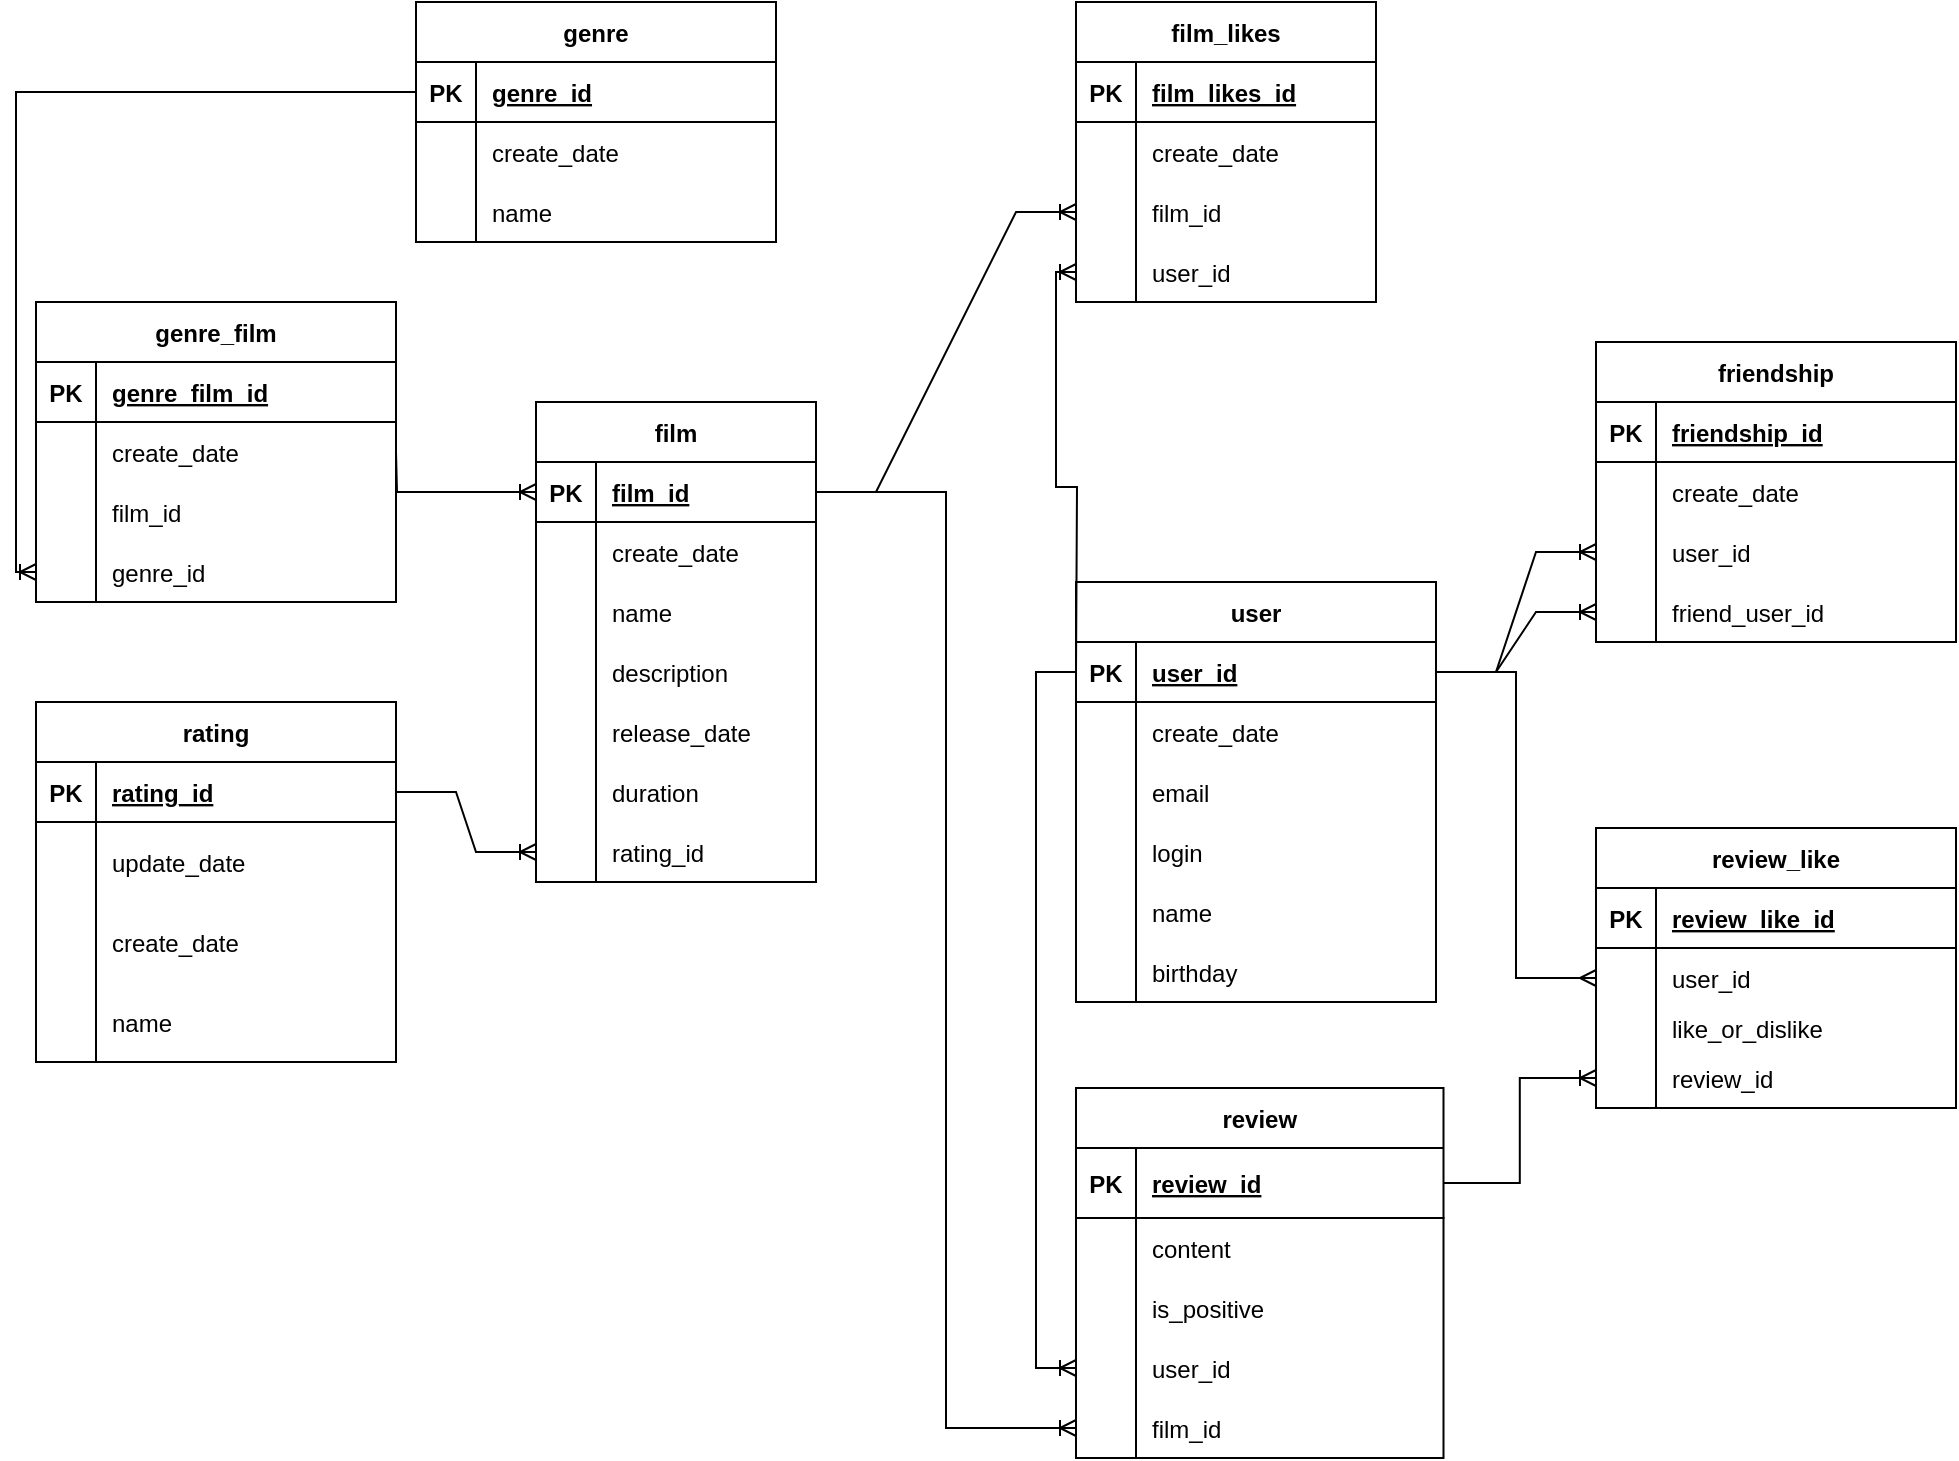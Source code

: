 <mxfile version="21.0.2" type="device"><diagram name="Страница 1" id="SDTMOyz-lMcYtV_1H6kI"><mxGraphModel dx="1834" dy="764" grid="0" gridSize="10" guides="1" tooltips="1" connect="1" arrows="1" fold="1" page="0" pageScale="1" pageWidth="827" pageHeight="1169" background="none" math="0" shadow="0"><root><mxCell id="0"/><mxCell id="1" parent="0"/><mxCell id="cij5BwAbZixrPhzVtpql-1" value="film" style="shape=table;startSize=30;container=1;collapsible=1;childLayout=tableLayout;fixedRows=1;rowLines=0;fontStyle=1;align=center;resizeLast=1;" parent="1" vertex="1"><mxGeometry x="90" y="250" width="140" height="240" as="geometry"/></mxCell><mxCell id="cij5BwAbZixrPhzVtpql-2" value="" style="shape=tableRow;horizontal=0;startSize=0;swimlaneHead=0;swimlaneBody=0;fillColor=none;collapsible=0;dropTarget=0;points=[[0,0.5],[1,0.5]];portConstraint=eastwest;top=0;left=0;right=0;bottom=1;" parent="cij5BwAbZixrPhzVtpql-1" vertex="1"><mxGeometry y="30" width="140" height="30" as="geometry"/></mxCell><mxCell id="cij5BwAbZixrPhzVtpql-3" value="PK" style="shape=partialRectangle;connectable=0;fillColor=none;top=0;left=0;bottom=0;right=0;fontStyle=1;overflow=hidden;" parent="cij5BwAbZixrPhzVtpql-2" vertex="1"><mxGeometry width="30" height="30" as="geometry"><mxRectangle width="30" height="30" as="alternateBounds"/></mxGeometry></mxCell><mxCell id="cij5BwAbZixrPhzVtpql-4" value="film_id" style="shape=partialRectangle;connectable=0;fillColor=none;top=0;left=0;bottom=0;right=0;align=left;spacingLeft=6;fontStyle=5;overflow=hidden;" parent="cij5BwAbZixrPhzVtpql-2" vertex="1"><mxGeometry x="30" width="110" height="30" as="geometry"><mxRectangle width="110" height="30" as="alternateBounds"/></mxGeometry></mxCell><mxCell id="XAwSYkGDeE-sJqcHQniG-34" value="" style="shape=tableRow;horizontal=0;startSize=0;swimlaneHead=0;swimlaneBody=0;fillColor=none;collapsible=0;dropTarget=0;points=[[0,0.5],[1,0.5]];portConstraint=eastwest;top=0;left=0;right=0;bottom=0;" parent="cij5BwAbZixrPhzVtpql-1" vertex="1"><mxGeometry y="60" width="140" height="30" as="geometry"/></mxCell><mxCell id="XAwSYkGDeE-sJqcHQniG-35" value="" style="shape=partialRectangle;connectable=0;fillColor=none;top=0;left=0;bottom=0;right=0;editable=1;overflow=hidden;" parent="XAwSYkGDeE-sJqcHQniG-34" vertex="1"><mxGeometry width="30" height="30" as="geometry"><mxRectangle width="30" height="30" as="alternateBounds"/></mxGeometry></mxCell><mxCell id="XAwSYkGDeE-sJqcHQniG-36" value="create_date" style="shape=partialRectangle;connectable=0;fillColor=none;top=0;left=0;bottom=0;right=0;align=left;spacingLeft=6;overflow=hidden;" parent="XAwSYkGDeE-sJqcHQniG-34" vertex="1"><mxGeometry x="30" width="110" height="30" as="geometry"><mxRectangle width="110" height="30" as="alternateBounds"/></mxGeometry></mxCell><mxCell id="XAwSYkGDeE-sJqcHQniG-7" value="" style="shape=tableRow;horizontal=0;startSize=0;swimlaneHead=0;swimlaneBody=0;fillColor=none;collapsible=0;dropTarget=0;points=[[0,0.5],[1,0.5]];portConstraint=eastwest;top=0;left=0;right=0;bottom=0;" parent="cij5BwAbZixrPhzVtpql-1" vertex="1"><mxGeometry y="90" width="140" height="30" as="geometry"/></mxCell><mxCell id="XAwSYkGDeE-sJqcHQniG-8" value="" style="shape=partialRectangle;connectable=0;fillColor=none;top=0;left=0;bottom=0;right=0;editable=1;overflow=hidden;" parent="XAwSYkGDeE-sJqcHQniG-7" vertex="1"><mxGeometry width="30" height="30" as="geometry"><mxRectangle width="30" height="30" as="alternateBounds"/></mxGeometry></mxCell><mxCell id="XAwSYkGDeE-sJqcHQniG-9" value="name" style="shape=partialRectangle;connectable=0;fillColor=none;top=0;left=0;bottom=0;right=0;align=left;spacingLeft=6;overflow=hidden;" parent="XAwSYkGDeE-sJqcHQniG-7" vertex="1"><mxGeometry x="30" width="110" height="30" as="geometry"><mxRectangle width="110" height="30" as="alternateBounds"/></mxGeometry></mxCell><mxCell id="cij5BwAbZixrPhzVtpql-8" value="" style="shape=tableRow;horizontal=0;startSize=0;swimlaneHead=0;swimlaneBody=0;fillColor=none;collapsible=0;dropTarget=0;points=[[0,0.5],[1,0.5]];portConstraint=eastwest;top=0;left=0;right=0;bottom=0;" parent="cij5BwAbZixrPhzVtpql-1" vertex="1"><mxGeometry y="120" width="140" height="30" as="geometry"/></mxCell><mxCell id="cij5BwAbZixrPhzVtpql-9" value="" style="shape=partialRectangle;connectable=0;fillColor=none;top=0;left=0;bottom=0;right=0;editable=1;overflow=hidden;" parent="cij5BwAbZixrPhzVtpql-8" vertex="1"><mxGeometry width="30" height="30" as="geometry"><mxRectangle width="30" height="30" as="alternateBounds"/></mxGeometry></mxCell><mxCell id="cij5BwAbZixrPhzVtpql-10" value="description" style="shape=partialRectangle;connectable=0;fillColor=none;top=0;left=0;bottom=0;right=0;align=left;spacingLeft=6;overflow=hidden;" parent="cij5BwAbZixrPhzVtpql-8" vertex="1"><mxGeometry x="30" width="110" height="30" as="geometry"><mxRectangle width="110" height="30" as="alternateBounds"/></mxGeometry></mxCell><mxCell id="cij5BwAbZixrPhzVtpql-11" value="" style="shape=tableRow;horizontal=0;startSize=0;swimlaneHead=0;swimlaneBody=0;fillColor=none;collapsible=0;dropTarget=0;points=[[0,0.5],[1,0.5]];portConstraint=eastwest;top=0;left=0;right=0;bottom=0;" parent="cij5BwAbZixrPhzVtpql-1" vertex="1"><mxGeometry y="150" width="140" height="30" as="geometry"/></mxCell><mxCell id="cij5BwAbZixrPhzVtpql-12" value="" style="shape=partialRectangle;connectable=0;fillColor=none;top=0;left=0;bottom=0;right=0;editable=1;overflow=hidden;" parent="cij5BwAbZixrPhzVtpql-11" vertex="1"><mxGeometry width="30" height="30" as="geometry"><mxRectangle width="30" height="30" as="alternateBounds"/></mxGeometry></mxCell><mxCell id="cij5BwAbZixrPhzVtpql-13" value="release_date" style="shape=partialRectangle;connectable=0;fillColor=none;top=0;left=0;bottom=0;right=0;align=left;spacingLeft=6;overflow=hidden;" parent="cij5BwAbZixrPhzVtpql-11" vertex="1"><mxGeometry x="30" width="110" height="30" as="geometry"><mxRectangle width="110" height="30" as="alternateBounds"/></mxGeometry></mxCell><mxCell id="cij5BwAbZixrPhzVtpql-106" value="" style="shape=tableRow;horizontal=0;startSize=0;swimlaneHead=0;swimlaneBody=0;fillColor=none;collapsible=0;dropTarget=0;points=[[0,0.5],[1,0.5]];portConstraint=eastwest;top=0;left=0;right=0;bottom=0;" parent="cij5BwAbZixrPhzVtpql-1" vertex="1"><mxGeometry y="180" width="140" height="30" as="geometry"/></mxCell><mxCell id="cij5BwAbZixrPhzVtpql-107" value="" style="shape=partialRectangle;connectable=0;fillColor=none;top=0;left=0;bottom=0;right=0;editable=1;overflow=hidden;" parent="cij5BwAbZixrPhzVtpql-106" vertex="1"><mxGeometry width="30" height="30" as="geometry"><mxRectangle width="30" height="30" as="alternateBounds"/></mxGeometry></mxCell><mxCell id="cij5BwAbZixrPhzVtpql-108" value="duration" style="shape=partialRectangle;connectable=0;fillColor=none;top=0;left=0;bottom=0;right=0;align=left;spacingLeft=6;overflow=hidden;" parent="cij5BwAbZixrPhzVtpql-106" vertex="1"><mxGeometry x="30" width="110" height="30" as="geometry"><mxRectangle width="110" height="30" as="alternateBounds"/></mxGeometry></mxCell><mxCell id="cij5BwAbZixrPhzVtpql-112" value="" style="shape=tableRow;horizontal=0;startSize=0;swimlaneHead=0;swimlaneBody=0;fillColor=none;collapsible=0;dropTarget=0;points=[[0,0.5],[1,0.5]];portConstraint=eastwest;top=0;left=0;right=0;bottom=0;" parent="cij5BwAbZixrPhzVtpql-1" vertex="1"><mxGeometry y="210" width="140" height="30" as="geometry"/></mxCell><mxCell id="cij5BwAbZixrPhzVtpql-113" value="" style="shape=partialRectangle;connectable=0;fillColor=none;top=0;left=0;bottom=0;right=0;editable=1;overflow=hidden;" parent="cij5BwAbZixrPhzVtpql-112" vertex="1"><mxGeometry width="30" height="30" as="geometry"><mxRectangle width="30" height="30" as="alternateBounds"/></mxGeometry></mxCell><mxCell id="cij5BwAbZixrPhzVtpql-114" value="rating_id" style="shape=partialRectangle;connectable=0;fillColor=none;top=0;left=0;bottom=0;right=0;align=left;spacingLeft=6;overflow=hidden;" parent="cij5BwAbZixrPhzVtpql-112" vertex="1"><mxGeometry x="30" width="110" height="30" as="geometry"><mxRectangle width="110" height="30" as="alternateBounds"/></mxGeometry></mxCell><mxCell id="cij5BwAbZixrPhzVtpql-14" value="film_likes" style="shape=table;startSize=30;container=1;collapsible=1;childLayout=tableLayout;fixedRows=1;rowLines=0;fontStyle=1;align=center;resizeLast=1;" parent="1" vertex="1"><mxGeometry x="360" y="50" width="150" height="150" as="geometry"/></mxCell><mxCell id="cij5BwAbZixrPhzVtpql-15" value="" style="shape=tableRow;horizontal=0;startSize=0;swimlaneHead=0;swimlaneBody=0;fillColor=none;collapsible=0;dropTarget=0;points=[[0,0.5],[1,0.5]];portConstraint=eastwest;top=0;left=0;right=0;bottom=1;" parent="cij5BwAbZixrPhzVtpql-14" vertex="1"><mxGeometry y="30" width="150" height="30" as="geometry"/></mxCell><mxCell id="cij5BwAbZixrPhzVtpql-16" value="PK" style="shape=partialRectangle;connectable=0;fillColor=none;top=0;left=0;bottom=0;right=0;fontStyle=1;overflow=hidden;" parent="cij5BwAbZixrPhzVtpql-15" vertex="1"><mxGeometry width="30" height="30" as="geometry"><mxRectangle width="30" height="30" as="alternateBounds"/></mxGeometry></mxCell><mxCell id="cij5BwAbZixrPhzVtpql-17" value="film_likes_id" style="shape=partialRectangle;connectable=0;fillColor=none;top=0;left=0;bottom=0;right=0;align=left;spacingLeft=6;fontStyle=5;overflow=hidden;" parent="cij5BwAbZixrPhzVtpql-15" vertex="1"><mxGeometry x="30" width="120" height="30" as="geometry"><mxRectangle width="120" height="30" as="alternateBounds"/></mxGeometry></mxCell><mxCell id="XAwSYkGDeE-sJqcHQniG-10" value="" style="shape=tableRow;horizontal=0;startSize=0;swimlaneHead=0;swimlaneBody=0;fillColor=none;collapsible=0;dropTarget=0;points=[[0,0.5],[1,0.5]];portConstraint=eastwest;top=0;left=0;right=0;bottom=0;" parent="cij5BwAbZixrPhzVtpql-14" vertex="1"><mxGeometry y="60" width="150" height="30" as="geometry"/></mxCell><mxCell id="XAwSYkGDeE-sJqcHQniG-11" value="" style="shape=partialRectangle;connectable=0;fillColor=none;top=0;left=0;bottom=0;right=0;editable=1;overflow=hidden;" parent="XAwSYkGDeE-sJqcHQniG-10" vertex="1"><mxGeometry width="30" height="30" as="geometry"><mxRectangle width="30" height="30" as="alternateBounds"/></mxGeometry></mxCell><mxCell id="XAwSYkGDeE-sJqcHQniG-12" value="create_date" style="shape=partialRectangle;connectable=0;fillColor=none;top=0;left=0;bottom=0;right=0;align=left;spacingLeft=6;overflow=hidden;" parent="XAwSYkGDeE-sJqcHQniG-10" vertex="1"><mxGeometry x="30" width="120" height="30" as="geometry"><mxRectangle width="120" height="30" as="alternateBounds"/></mxGeometry></mxCell><mxCell id="cij5BwAbZixrPhzVtpql-18" value="" style="shape=tableRow;horizontal=0;startSize=0;swimlaneHead=0;swimlaneBody=0;fillColor=none;collapsible=0;dropTarget=0;points=[[0,0.5],[1,0.5]];portConstraint=eastwest;top=0;left=0;right=0;bottom=0;" parent="cij5BwAbZixrPhzVtpql-14" vertex="1"><mxGeometry y="90" width="150" height="30" as="geometry"/></mxCell><mxCell id="cij5BwAbZixrPhzVtpql-19" value="" style="shape=partialRectangle;connectable=0;fillColor=none;top=0;left=0;bottom=0;right=0;editable=1;overflow=hidden;" parent="cij5BwAbZixrPhzVtpql-18" vertex="1"><mxGeometry width="30" height="30" as="geometry"><mxRectangle width="30" height="30" as="alternateBounds"/></mxGeometry></mxCell><mxCell id="cij5BwAbZixrPhzVtpql-20" value="film_id" style="shape=partialRectangle;connectable=0;fillColor=none;top=0;left=0;bottom=0;right=0;align=left;spacingLeft=6;overflow=hidden;" parent="cij5BwAbZixrPhzVtpql-18" vertex="1"><mxGeometry x="30" width="120" height="30" as="geometry"><mxRectangle width="120" height="30" as="alternateBounds"/></mxGeometry></mxCell><mxCell id="cij5BwAbZixrPhzVtpql-21" value="" style="shape=tableRow;horizontal=0;startSize=0;swimlaneHead=0;swimlaneBody=0;fillColor=none;collapsible=0;dropTarget=0;points=[[0,0.5],[1,0.5]];portConstraint=eastwest;top=0;left=0;right=0;bottom=0;" parent="cij5BwAbZixrPhzVtpql-14" vertex="1"><mxGeometry y="120" width="150" height="30" as="geometry"/></mxCell><mxCell id="cij5BwAbZixrPhzVtpql-22" value="" style="shape=partialRectangle;connectable=0;fillColor=none;top=0;left=0;bottom=0;right=0;editable=1;overflow=hidden;" parent="cij5BwAbZixrPhzVtpql-21" vertex="1"><mxGeometry width="30" height="30" as="geometry"><mxRectangle width="30" height="30" as="alternateBounds"/></mxGeometry></mxCell><mxCell id="cij5BwAbZixrPhzVtpql-23" value="user_id" style="shape=partialRectangle;connectable=0;fillColor=none;top=0;left=0;bottom=0;right=0;align=left;spacingLeft=6;overflow=hidden;" parent="cij5BwAbZixrPhzVtpql-21" vertex="1"><mxGeometry x="30" width="120" height="30" as="geometry"><mxRectangle width="120" height="30" as="alternateBounds"/></mxGeometry></mxCell><mxCell id="cij5BwAbZixrPhzVtpql-27" value="friendship" style="shape=table;startSize=30;container=1;collapsible=1;childLayout=tableLayout;fixedRows=1;rowLines=0;fontStyle=1;align=center;resizeLast=1;" parent="1" vertex="1"><mxGeometry x="620" y="220" width="180" height="150" as="geometry"/></mxCell><mxCell id="cij5BwAbZixrPhzVtpql-28" value="" style="shape=tableRow;horizontal=0;startSize=0;swimlaneHead=0;swimlaneBody=0;fillColor=none;collapsible=0;dropTarget=0;points=[[0,0.5],[1,0.5]];portConstraint=eastwest;top=0;left=0;right=0;bottom=1;" parent="cij5BwAbZixrPhzVtpql-27" vertex="1"><mxGeometry y="30" width="180" height="30" as="geometry"/></mxCell><mxCell id="cij5BwAbZixrPhzVtpql-29" value="PK" style="shape=partialRectangle;connectable=0;fillColor=none;top=0;left=0;bottom=0;right=0;fontStyle=1;overflow=hidden;" parent="cij5BwAbZixrPhzVtpql-28" vertex="1"><mxGeometry width="30" height="30" as="geometry"><mxRectangle width="30" height="30" as="alternateBounds"/></mxGeometry></mxCell><mxCell id="cij5BwAbZixrPhzVtpql-30" value="friendship_id" style="shape=partialRectangle;connectable=0;fillColor=none;top=0;left=0;bottom=0;right=0;align=left;spacingLeft=6;fontStyle=5;overflow=hidden;" parent="cij5BwAbZixrPhzVtpql-28" vertex="1"><mxGeometry x="30" width="150" height="30" as="geometry"><mxRectangle width="150" height="30" as="alternateBounds"/></mxGeometry></mxCell><mxCell id="cij5BwAbZixrPhzVtpql-31" value="" style="shape=tableRow;horizontal=0;startSize=0;swimlaneHead=0;swimlaneBody=0;fillColor=none;collapsible=0;dropTarget=0;points=[[0,0.5],[1,0.5]];portConstraint=eastwest;top=0;left=0;right=0;bottom=0;" parent="cij5BwAbZixrPhzVtpql-27" vertex="1"><mxGeometry y="60" width="180" height="30" as="geometry"/></mxCell><mxCell id="cij5BwAbZixrPhzVtpql-32" value="" style="shape=partialRectangle;connectable=0;fillColor=none;top=0;left=0;bottom=0;right=0;editable=1;overflow=hidden;" parent="cij5BwAbZixrPhzVtpql-31" vertex="1"><mxGeometry width="30" height="30" as="geometry"><mxRectangle width="30" height="30" as="alternateBounds"/></mxGeometry></mxCell><mxCell id="cij5BwAbZixrPhzVtpql-33" value="create_date" style="shape=partialRectangle;connectable=0;fillColor=none;top=0;left=0;bottom=0;right=0;align=left;spacingLeft=6;overflow=hidden;" parent="cij5BwAbZixrPhzVtpql-31" vertex="1"><mxGeometry x="30" width="150" height="30" as="geometry"><mxRectangle width="150" height="30" as="alternateBounds"/></mxGeometry></mxCell><mxCell id="XAwSYkGDeE-sJqcHQniG-19" value="" style="shape=tableRow;horizontal=0;startSize=0;swimlaneHead=0;swimlaneBody=0;fillColor=none;collapsible=0;dropTarget=0;points=[[0,0.5],[1,0.5]];portConstraint=eastwest;top=0;left=0;right=0;bottom=0;" parent="cij5BwAbZixrPhzVtpql-27" vertex="1"><mxGeometry y="90" width="180" height="30" as="geometry"/></mxCell><mxCell id="XAwSYkGDeE-sJqcHQniG-20" value="" style="shape=partialRectangle;connectable=0;fillColor=none;top=0;left=0;bottom=0;right=0;editable=1;overflow=hidden;" parent="XAwSYkGDeE-sJqcHQniG-19" vertex="1"><mxGeometry width="30" height="30" as="geometry"><mxRectangle width="30" height="30" as="alternateBounds"/></mxGeometry></mxCell><mxCell id="XAwSYkGDeE-sJqcHQniG-21" value="user_id" style="shape=partialRectangle;connectable=0;fillColor=none;top=0;left=0;bottom=0;right=0;align=left;spacingLeft=6;overflow=hidden;" parent="XAwSYkGDeE-sJqcHQniG-19" vertex="1"><mxGeometry x="30" width="150" height="30" as="geometry"><mxRectangle width="150" height="30" as="alternateBounds"/></mxGeometry></mxCell><mxCell id="cij5BwAbZixrPhzVtpql-34" value="" style="shape=tableRow;horizontal=0;startSize=0;swimlaneHead=0;swimlaneBody=0;fillColor=none;collapsible=0;dropTarget=0;points=[[0,0.5],[1,0.5]];portConstraint=eastwest;top=0;left=0;right=0;bottom=0;" parent="cij5BwAbZixrPhzVtpql-27" vertex="1"><mxGeometry y="120" width="180" height="30" as="geometry"/></mxCell><mxCell id="cij5BwAbZixrPhzVtpql-35" value="" style="shape=partialRectangle;connectable=0;fillColor=none;top=0;left=0;bottom=0;right=0;editable=1;overflow=hidden;" parent="cij5BwAbZixrPhzVtpql-34" vertex="1"><mxGeometry width="30" height="30" as="geometry"><mxRectangle width="30" height="30" as="alternateBounds"/></mxGeometry></mxCell><mxCell id="cij5BwAbZixrPhzVtpql-36" value="friend_user_id" style="shape=partialRectangle;connectable=0;fillColor=none;top=0;left=0;bottom=0;right=0;align=left;spacingLeft=6;overflow=hidden;" parent="cij5BwAbZixrPhzVtpql-34" vertex="1"><mxGeometry x="30" width="150" height="30" as="geometry"><mxRectangle width="150" height="30" as="alternateBounds"/></mxGeometry></mxCell><mxCell id="cij5BwAbZixrPhzVtpql-40" value="user" style="shape=table;startSize=30;container=1;collapsible=1;childLayout=tableLayout;fixedRows=1;rowLines=0;fontStyle=1;align=center;resizeLast=1;" parent="1" vertex="1"><mxGeometry x="360" y="340" width="180" height="210" as="geometry"/></mxCell><mxCell id="cij5BwAbZixrPhzVtpql-41" value="" style="shape=tableRow;horizontal=0;startSize=0;swimlaneHead=0;swimlaneBody=0;fillColor=none;collapsible=0;dropTarget=0;points=[[0,0.5],[1,0.5]];portConstraint=eastwest;top=0;left=0;right=0;bottom=1;" parent="cij5BwAbZixrPhzVtpql-40" vertex="1"><mxGeometry y="30" width="180" height="30" as="geometry"/></mxCell><mxCell id="cij5BwAbZixrPhzVtpql-42" value="PK" style="shape=partialRectangle;connectable=0;fillColor=none;top=0;left=0;bottom=0;right=0;fontStyle=1;overflow=hidden;" parent="cij5BwAbZixrPhzVtpql-41" vertex="1"><mxGeometry width="30" height="30" as="geometry"><mxRectangle width="30" height="30" as="alternateBounds"/></mxGeometry></mxCell><mxCell id="cij5BwAbZixrPhzVtpql-43" value="user_id" style="shape=partialRectangle;connectable=0;fillColor=none;top=0;left=0;bottom=0;right=0;align=left;spacingLeft=6;fontStyle=5;overflow=hidden;" parent="cij5BwAbZixrPhzVtpql-41" vertex="1"><mxGeometry x="30" width="150" height="30" as="geometry"><mxRectangle width="150" height="30" as="alternateBounds"/></mxGeometry></mxCell><mxCell id="XAwSYkGDeE-sJqcHQniG-31" value="" style="shape=tableRow;horizontal=0;startSize=0;swimlaneHead=0;swimlaneBody=0;fillColor=none;collapsible=0;dropTarget=0;points=[[0,0.5],[1,0.5]];portConstraint=eastwest;top=0;left=0;right=0;bottom=0;" parent="cij5BwAbZixrPhzVtpql-40" vertex="1"><mxGeometry y="60" width="180" height="30" as="geometry"/></mxCell><mxCell id="XAwSYkGDeE-sJqcHQniG-32" value="" style="shape=partialRectangle;connectable=0;fillColor=none;top=0;left=0;bottom=0;right=0;editable=1;overflow=hidden;" parent="XAwSYkGDeE-sJqcHQniG-31" vertex="1"><mxGeometry width="30" height="30" as="geometry"><mxRectangle width="30" height="30" as="alternateBounds"/></mxGeometry></mxCell><mxCell id="XAwSYkGDeE-sJqcHQniG-33" value="create_date" style="shape=partialRectangle;connectable=0;fillColor=none;top=0;left=0;bottom=0;right=0;align=left;spacingLeft=6;overflow=hidden;" parent="XAwSYkGDeE-sJqcHQniG-31" vertex="1"><mxGeometry x="30" width="150" height="30" as="geometry"><mxRectangle width="150" height="30" as="alternateBounds"/></mxGeometry></mxCell><mxCell id="cij5BwAbZixrPhzVtpql-44" value="" style="shape=tableRow;horizontal=0;startSize=0;swimlaneHead=0;swimlaneBody=0;fillColor=none;collapsible=0;dropTarget=0;points=[[0,0.5],[1,0.5]];portConstraint=eastwest;top=0;left=0;right=0;bottom=0;" parent="cij5BwAbZixrPhzVtpql-40" vertex="1"><mxGeometry y="90" width="180" height="30" as="geometry"/></mxCell><mxCell id="cij5BwAbZixrPhzVtpql-45" value="" style="shape=partialRectangle;connectable=0;fillColor=none;top=0;left=0;bottom=0;right=0;editable=1;overflow=hidden;" parent="cij5BwAbZixrPhzVtpql-44" vertex="1"><mxGeometry width="30" height="30" as="geometry"><mxRectangle width="30" height="30" as="alternateBounds"/></mxGeometry></mxCell><mxCell id="cij5BwAbZixrPhzVtpql-46" value="email" style="shape=partialRectangle;connectable=0;fillColor=none;top=0;left=0;bottom=0;right=0;align=left;spacingLeft=6;overflow=hidden;" parent="cij5BwAbZixrPhzVtpql-44" vertex="1"><mxGeometry x="30" width="150" height="30" as="geometry"><mxRectangle width="150" height="30" as="alternateBounds"/></mxGeometry></mxCell><mxCell id="cij5BwAbZixrPhzVtpql-137" value="" style="shape=tableRow;horizontal=0;startSize=0;swimlaneHead=0;swimlaneBody=0;fillColor=none;collapsible=0;dropTarget=0;points=[[0,0.5],[1,0.5]];portConstraint=eastwest;top=0;left=0;right=0;bottom=0;" parent="cij5BwAbZixrPhzVtpql-40" vertex="1"><mxGeometry y="120" width="180" height="30" as="geometry"/></mxCell><mxCell id="cij5BwAbZixrPhzVtpql-138" value="" style="shape=partialRectangle;connectable=0;fillColor=none;top=0;left=0;bottom=0;right=0;editable=1;overflow=hidden;" parent="cij5BwAbZixrPhzVtpql-137" vertex="1"><mxGeometry width="30" height="30" as="geometry"><mxRectangle width="30" height="30" as="alternateBounds"/></mxGeometry></mxCell><mxCell id="cij5BwAbZixrPhzVtpql-139" value="login" style="shape=partialRectangle;connectable=0;fillColor=none;top=0;left=0;bottom=0;right=0;align=left;spacingLeft=6;overflow=hidden;" parent="cij5BwAbZixrPhzVtpql-137" vertex="1"><mxGeometry x="30" width="150" height="30" as="geometry"><mxRectangle width="150" height="30" as="alternateBounds"/></mxGeometry></mxCell><mxCell id="9lS_6Bap4i1785NcksVG-20" value="" style="shape=tableRow;horizontal=0;startSize=0;swimlaneHead=0;swimlaneBody=0;fillColor=none;collapsible=0;dropTarget=0;points=[[0,0.5],[1,0.5]];portConstraint=eastwest;top=0;left=0;right=0;bottom=0;" parent="cij5BwAbZixrPhzVtpql-40" vertex="1"><mxGeometry y="150" width="180" height="30" as="geometry"/></mxCell><mxCell id="9lS_6Bap4i1785NcksVG-21" value="" style="shape=partialRectangle;connectable=0;fillColor=none;top=0;left=0;bottom=0;right=0;editable=1;overflow=hidden;" parent="9lS_6Bap4i1785NcksVG-20" vertex="1"><mxGeometry width="30" height="30" as="geometry"><mxRectangle width="30" height="30" as="alternateBounds"/></mxGeometry></mxCell><mxCell id="9lS_6Bap4i1785NcksVG-22" value="name" style="shape=partialRectangle;connectable=0;fillColor=none;top=0;left=0;bottom=0;right=0;align=left;spacingLeft=6;overflow=hidden;" parent="9lS_6Bap4i1785NcksVG-20" vertex="1"><mxGeometry x="30" width="150" height="30" as="geometry"><mxRectangle width="150" height="30" as="alternateBounds"/></mxGeometry></mxCell><mxCell id="cij5BwAbZixrPhzVtpql-118" value="" style="shape=tableRow;horizontal=0;startSize=0;swimlaneHead=0;swimlaneBody=0;fillColor=none;collapsible=0;dropTarget=0;points=[[0,0.5],[1,0.5]];portConstraint=eastwest;top=0;left=0;right=0;bottom=0;" parent="cij5BwAbZixrPhzVtpql-40" vertex="1"><mxGeometry y="180" width="180" height="30" as="geometry"/></mxCell><mxCell id="cij5BwAbZixrPhzVtpql-119" value="" style="shape=partialRectangle;connectable=0;fillColor=none;top=0;left=0;bottom=0;right=0;editable=1;overflow=hidden;" parent="cij5BwAbZixrPhzVtpql-118" vertex="1"><mxGeometry width="30" height="30" as="geometry"><mxRectangle width="30" height="30" as="alternateBounds"/></mxGeometry></mxCell><mxCell id="cij5BwAbZixrPhzVtpql-120" value="birthday" style="shape=partialRectangle;connectable=0;fillColor=none;top=0;left=0;bottom=0;right=0;align=left;spacingLeft=6;overflow=hidden;" parent="cij5BwAbZixrPhzVtpql-118" vertex="1"><mxGeometry x="30" width="150" height="30" as="geometry"><mxRectangle width="150" height="30" as="alternateBounds"/></mxGeometry></mxCell><mxCell id="cij5BwAbZixrPhzVtpql-53" value="rating" style="shape=table;startSize=30;container=1;collapsible=1;childLayout=tableLayout;fixedRows=1;rowLines=0;fontStyle=1;align=center;resizeLast=1;" parent="1" vertex="1"><mxGeometry x="-160" y="400" width="180" height="180" as="geometry"/></mxCell><mxCell id="cij5BwAbZixrPhzVtpql-54" value="" style="shape=tableRow;horizontal=0;startSize=0;swimlaneHead=0;swimlaneBody=0;fillColor=none;collapsible=0;dropTarget=0;points=[[0,0.5],[1,0.5]];portConstraint=eastwest;top=0;left=0;right=0;bottom=1;" parent="cij5BwAbZixrPhzVtpql-53" vertex="1"><mxGeometry y="30" width="180" height="30" as="geometry"/></mxCell><mxCell id="cij5BwAbZixrPhzVtpql-55" value="PK" style="shape=partialRectangle;connectable=0;fillColor=none;top=0;left=0;bottom=0;right=0;fontStyle=1;overflow=hidden;" parent="cij5BwAbZixrPhzVtpql-54" vertex="1"><mxGeometry width="30" height="30" as="geometry"><mxRectangle width="30" height="30" as="alternateBounds"/></mxGeometry></mxCell><mxCell id="cij5BwAbZixrPhzVtpql-56" value="rating_id" style="shape=partialRectangle;connectable=0;fillColor=none;top=0;left=0;bottom=0;right=0;align=left;spacingLeft=6;fontStyle=5;overflow=hidden;" parent="cij5BwAbZixrPhzVtpql-54" vertex="1"><mxGeometry x="30" width="150" height="30" as="geometry"><mxRectangle width="150" height="30" as="alternateBounds"/></mxGeometry></mxCell><mxCell id="cij5BwAbZixrPhzVtpql-57" value="" style="shape=tableRow;horizontal=0;startSize=0;swimlaneHead=0;swimlaneBody=0;fillColor=none;collapsible=0;dropTarget=0;points=[[0,0.5],[1,0.5]];portConstraint=eastwest;top=0;left=0;right=0;bottom=0;" parent="cij5BwAbZixrPhzVtpql-53" vertex="1"><mxGeometry y="60" width="180" height="40" as="geometry"/></mxCell><mxCell id="cij5BwAbZixrPhzVtpql-58" value="" style="shape=partialRectangle;connectable=0;fillColor=none;top=0;left=0;bottom=0;right=0;editable=1;overflow=hidden;" parent="cij5BwAbZixrPhzVtpql-57" vertex="1"><mxGeometry width="30" height="40" as="geometry"><mxRectangle width="30" height="40" as="alternateBounds"/></mxGeometry></mxCell><mxCell id="cij5BwAbZixrPhzVtpql-59" value="update_date" style="shape=partialRectangle;connectable=0;fillColor=none;top=0;left=0;bottom=0;right=0;align=left;spacingLeft=6;overflow=hidden;" parent="cij5BwAbZixrPhzVtpql-57" vertex="1"><mxGeometry x="30" width="150" height="40" as="geometry"><mxRectangle width="150" height="40" as="alternateBounds"/></mxGeometry></mxCell><mxCell id="XAwSYkGDeE-sJqcHQniG-37" value="" style="shape=tableRow;horizontal=0;startSize=0;swimlaneHead=0;swimlaneBody=0;fillColor=none;collapsible=0;dropTarget=0;points=[[0,0.5],[1,0.5]];portConstraint=eastwest;top=0;left=0;right=0;bottom=0;" parent="cij5BwAbZixrPhzVtpql-53" vertex="1"><mxGeometry y="100" width="180" height="40" as="geometry"/></mxCell><mxCell id="XAwSYkGDeE-sJqcHQniG-38" value="" style="shape=partialRectangle;connectable=0;fillColor=none;top=0;left=0;bottom=0;right=0;editable=1;overflow=hidden;" parent="XAwSYkGDeE-sJqcHQniG-37" vertex="1"><mxGeometry width="30" height="40" as="geometry"><mxRectangle width="30" height="40" as="alternateBounds"/></mxGeometry></mxCell><mxCell id="XAwSYkGDeE-sJqcHQniG-39" value="create_date" style="shape=partialRectangle;connectable=0;fillColor=none;top=0;left=0;bottom=0;right=0;align=left;spacingLeft=6;overflow=hidden;" parent="XAwSYkGDeE-sJqcHQniG-37" vertex="1"><mxGeometry x="30" width="150" height="40" as="geometry"><mxRectangle width="150" height="40" as="alternateBounds"/></mxGeometry></mxCell><mxCell id="XAwSYkGDeE-sJqcHQniG-13" value="" style="shape=tableRow;horizontal=0;startSize=0;swimlaneHead=0;swimlaneBody=0;fillColor=none;collapsible=0;dropTarget=0;points=[[0,0.5],[1,0.5]];portConstraint=eastwest;top=0;left=0;right=0;bottom=0;" parent="cij5BwAbZixrPhzVtpql-53" vertex="1"><mxGeometry y="140" width="180" height="40" as="geometry"/></mxCell><mxCell id="XAwSYkGDeE-sJqcHQniG-14" value="" style="shape=partialRectangle;connectable=0;fillColor=none;top=0;left=0;bottom=0;right=0;editable=1;overflow=hidden;" parent="XAwSYkGDeE-sJqcHQniG-13" vertex="1"><mxGeometry width="30" height="40" as="geometry"><mxRectangle width="30" height="40" as="alternateBounds"/></mxGeometry></mxCell><mxCell id="XAwSYkGDeE-sJqcHQniG-15" value="name" style="shape=partialRectangle;connectable=0;fillColor=none;top=0;left=0;bottom=0;right=0;align=left;spacingLeft=6;overflow=hidden;" parent="XAwSYkGDeE-sJqcHQniG-13" vertex="1"><mxGeometry x="30" width="150" height="40" as="geometry"><mxRectangle width="150" height="40" as="alternateBounds"/></mxGeometry></mxCell><mxCell id="cij5BwAbZixrPhzVtpql-79" value="genre_film" style="shape=table;startSize=30;container=1;collapsible=1;childLayout=tableLayout;fixedRows=1;rowLines=0;fontStyle=1;align=center;resizeLast=1;" parent="1" vertex="1"><mxGeometry x="-160" y="200" width="180" height="150" as="geometry"/></mxCell><mxCell id="cij5BwAbZixrPhzVtpql-80" value="" style="shape=tableRow;horizontal=0;startSize=0;swimlaneHead=0;swimlaneBody=0;fillColor=none;collapsible=0;dropTarget=0;points=[[0,0.5],[1,0.5]];portConstraint=eastwest;top=0;left=0;right=0;bottom=1;" parent="cij5BwAbZixrPhzVtpql-79" vertex="1"><mxGeometry y="30" width="180" height="30" as="geometry"/></mxCell><mxCell id="cij5BwAbZixrPhzVtpql-81" value="PK" style="shape=partialRectangle;connectable=0;fillColor=none;top=0;left=0;bottom=0;right=0;fontStyle=1;overflow=hidden;" parent="cij5BwAbZixrPhzVtpql-80" vertex="1"><mxGeometry width="30" height="30" as="geometry"><mxRectangle width="30" height="30" as="alternateBounds"/></mxGeometry></mxCell><mxCell id="cij5BwAbZixrPhzVtpql-82" value="genre_film_id" style="shape=partialRectangle;connectable=0;fillColor=none;top=0;left=0;bottom=0;right=0;align=left;spacingLeft=6;fontStyle=5;overflow=hidden;" parent="cij5BwAbZixrPhzVtpql-80" vertex="1"><mxGeometry x="30" width="150" height="30" as="geometry"><mxRectangle width="150" height="30" as="alternateBounds"/></mxGeometry></mxCell><mxCell id="XAwSYkGDeE-sJqcHQniG-40" value="" style="shape=tableRow;horizontal=0;startSize=0;swimlaneHead=0;swimlaneBody=0;fillColor=none;collapsible=0;dropTarget=0;points=[[0,0.5],[1,0.5]];portConstraint=eastwest;top=0;left=0;right=0;bottom=0;" parent="cij5BwAbZixrPhzVtpql-79" vertex="1"><mxGeometry y="60" width="180" height="30" as="geometry"/></mxCell><mxCell id="XAwSYkGDeE-sJqcHQniG-41" value="" style="shape=partialRectangle;connectable=0;fillColor=none;top=0;left=0;bottom=0;right=0;editable=1;overflow=hidden;" parent="XAwSYkGDeE-sJqcHQniG-40" vertex="1"><mxGeometry width="30" height="30" as="geometry"><mxRectangle width="30" height="30" as="alternateBounds"/></mxGeometry></mxCell><mxCell id="XAwSYkGDeE-sJqcHQniG-42" value="create_date" style="shape=partialRectangle;connectable=0;fillColor=none;top=0;left=0;bottom=0;right=0;align=left;spacingLeft=6;overflow=hidden;" parent="XAwSYkGDeE-sJqcHQniG-40" vertex="1"><mxGeometry x="30" width="150" height="30" as="geometry"><mxRectangle width="150" height="30" as="alternateBounds"/></mxGeometry></mxCell><mxCell id="XAwSYkGDeE-sJqcHQniG-4" value="" style="shape=tableRow;horizontal=0;startSize=0;swimlaneHead=0;swimlaneBody=0;fillColor=none;collapsible=0;dropTarget=0;points=[[0,0.5],[1,0.5]];portConstraint=eastwest;top=0;left=0;right=0;bottom=0;" parent="cij5BwAbZixrPhzVtpql-79" vertex="1"><mxGeometry y="90" width="180" height="30" as="geometry"/></mxCell><mxCell id="XAwSYkGDeE-sJqcHQniG-5" value="" style="shape=partialRectangle;connectable=0;fillColor=none;top=0;left=0;bottom=0;right=0;editable=1;overflow=hidden;" parent="XAwSYkGDeE-sJqcHQniG-4" vertex="1"><mxGeometry width="30" height="30" as="geometry"><mxRectangle width="30" height="30" as="alternateBounds"/></mxGeometry></mxCell><mxCell id="XAwSYkGDeE-sJqcHQniG-6" value="film_id" style="shape=partialRectangle;connectable=0;fillColor=none;top=0;left=0;bottom=0;right=0;align=left;spacingLeft=6;overflow=hidden;" parent="XAwSYkGDeE-sJqcHQniG-4" vertex="1"><mxGeometry x="30" width="150" height="30" as="geometry"><mxRectangle width="150" height="30" as="alternateBounds"/></mxGeometry></mxCell><mxCell id="cij5BwAbZixrPhzVtpql-86" value="" style="shape=tableRow;horizontal=0;startSize=0;swimlaneHead=0;swimlaneBody=0;fillColor=none;collapsible=0;dropTarget=0;points=[[0,0.5],[1,0.5]];portConstraint=eastwest;top=0;left=0;right=0;bottom=0;" parent="cij5BwAbZixrPhzVtpql-79" vertex="1"><mxGeometry y="120" width="180" height="30" as="geometry"/></mxCell><mxCell id="cij5BwAbZixrPhzVtpql-87" value="" style="shape=partialRectangle;connectable=0;fillColor=none;top=0;left=0;bottom=0;right=0;editable=1;overflow=hidden;" parent="cij5BwAbZixrPhzVtpql-86" vertex="1"><mxGeometry width="30" height="30" as="geometry"><mxRectangle width="30" height="30" as="alternateBounds"/></mxGeometry></mxCell><mxCell id="cij5BwAbZixrPhzVtpql-88" value="genre_id" style="shape=partialRectangle;connectable=0;fillColor=none;top=0;left=0;bottom=0;right=0;align=left;spacingLeft=6;overflow=hidden;" parent="cij5BwAbZixrPhzVtpql-86" vertex="1"><mxGeometry x="30" width="150" height="30" as="geometry"><mxRectangle width="150" height="30" as="alternateBounds"/></mxGeometry></mxCell><mxCell id="cij5BwAbZixrPhzVtpql-92" value="genre" style="shape=table;startSize=30;container=1;collapsible=1;childLayout=tableLayout;fixedRows=1;rowLines=0;fontStyle=1;align=center;resizeLast=1;" parent="1" vertex="1"><mxGeometry x="30" y="50" width="180" height="120" as="geometry"/></mxCell><mxCell id="cij5BwAbZixrPhzVtpql-93" value="" style="shape=tableRow;horizontal=0;startSize=0;swimlaneHead=0;swimlaneBody=0;fillColor=none;collapsible=0;dropTarget=0;points=[[0,0.5],[1,0.5]];portConstraint=eastwest;top=0;left=0;right=0;bottom=1;" parent="cij5BwAbZixrPhzVtpql-92" vertex="1"><mxGeometry y="30" width="180" height="30" as="geometry"/></mxCell><mxCell id="cij5BwAbZixrPhzVtpql-94" value="PK" style="shape=partialRectangle;connectable=0;fillColor=none;top=0;left=0;bottom=0;right=0;fontStyle=1;overflow=hidden;" parent="cij5BwAbZixrPhzVtpql-93" vertex="1"><mxGeometry width="30" height="30" as="geometry"><mxRectangle width="30" height="30" as="alternateBounds"/></mxGeometry></mxCell><mxCell id="cij5BwAbZixrPhzVtpql-95" value="genre_id" style="shape=partialRectangle;connectable=0;fillColor=none;top=0;left=0;bottom=0;right=0;align=left;spacingLeft=6;fontStyle=5;overflow=hidden;" parent="cij5BwAbZixrPhzVtpql-93" vertex="1"><mxGeometry x="30" width="150" height="30" as="geometry"><mxRectangle width="150" height="30" as="alternateBounds"/></mxGeometry></mxCell><mxCell id="cij5BwAbZixrPhzVtpql-96" value="" style="shape=tableRow;horizontal=0;startSize=0;swimlaneHead=0;swimlaneBody=0;fillColor=none;collapsible=0;dropTarget=0;points=[[0,0.5],[1,0.5]];portConstraint=eastwest;top=0;left=0;right=0;bottom=0;" parent="cij5BwAbZixrPhzVtpql-92" vertex="1"><mxGeometry y="60" width="180" height="30" as="geometry"/></mxCell><mxCell id="cij5BwAbZixrPhzVtpql-97" value="" style="shape=partialRectangle;connectable=0;fillColor=none;top=0;left=0;bottom=0;right=0;editable=1;overflow=hidden;" parent="cij5BwAbZixrPhzVtpql-96" vertex="1"><mxGeometry width="30" height="30" as="geometry"><mxRectangle width="30" height="30" as="alternateBounds"/></mxGeometry></mxCell><mxCell id="cij5BwAbZixrPhzVtpql-98" value="create_date" style="shape=partialRectangle;connectable=0;fillColor=none;top=0;left=0;bottom=0;right=0;align=left;spacingLeft=6;overflow=hidden;" parent="cij5BwAbZixrPhzVtpql-96" vertex="1"><mxGeometry x="30" width="150" height="30" as="geometry"><mxRectangle width="150" height="30" as="alternateBounds"/></mxGeometry></mxCell><mxCell id="XAwSYkGDeE-sJqcHQniG-1" value="" style="shape=tableRow;horizontal=0;startSize=0;swimlaneHead=0;swimlaneBody=0;fillColor=none;collapsible=0;dropTarget=0;points=[[0,0.5],[1,0.5]];portConstraint=eastwest;top=0;left=0;right=0;bottom=0;" parent="cij5BwAbZixrPhzVtpql-92" vertex="1"><mxGeometry y="90" width="180" height="30" as="geometry"/></mxCell><mxCell id="XAwSYkGDeE-sJqcHQniG-2" value="" style="shape=partialRectangle;connectable=0;fillColor=none;top=0;left=0;bottom=0;right=0;editable=1;overflow=hidden;" parent="XAwSYkGDeE-sJqcHQniG-1" vertex="1"><mxGeometry width="30" height="30" as="geometry"><mxRectangle width="30" height="30" as="alternateBounds"/></mxGeometry></mxCell><mxCell id="XAwSYkGDeE-sJqcHQniG-3" value="name" style="shape=partialRectangle;connectable=0;fillColor=none;top=0;left=0;bottom=0;right=0;align=left;spacingLeft=6;overflow=hidden;" parent="XAwSYkGDeE-sJqcHQniG-1" vertex="1"><mxGeometry x="30" width="150" height="30" as="geometry"><mxRectangle width="150" height="30" as="alternateBounds"/></mxGeometry></mxCell><mxCell id="cij5BwAbZixrPhzVtpql-164" value="" style="edgeStyle=entityRelationEdgeStyle;fontSize=12;html=1;endArrow=ERoneToMany;rounded=0;exitX=1;exitY=0.5;exitDx=0;exitDy=0;" parent="1" source="cij5BwAbZixrPhzVtpql-2" target="cij5BwAbZixrPhzVtpql-18" edge="1"><mxGeometry width="100" height="100" relative="1" as="geometry"><mxPoint x="500" y="350" as="sourcePoint"/><mxPoint x="590" y="250" as="targetPoint"/></mxGeometry></mxCell><mxCell id="cij5BwAbZixrPhzVtpql-165" value="" style="edgeStyle=entityRelationEdgeStyle;fontSize=12;html=1;endArrow=ERoneToMany;rounded=0;jumpStyle=none;exitX=1;exitY=0.5;exitDx=0;exitDy=0;" parent="1" source="cij5BwAbZixrPhzVtpql-41" target="XAwSYkGDeE-sJqcHQniG-19" edge="1"><mxGeometry width="100" height="100" relative="1" as="geometry"><mxPoint x="500" y="430" as="sourcePoint"/><mxPoint x="600" y="330" as="targetPoint"/></mxGeometry></mxCell><mxCell id="cij5BwAbZixrPhzVtpql-166" value="" style="edgeStyle=entityRelationEdgeStyle;fontSize=12;html=1;endArrow=ERoneToMany;rounded=0;jumpStyle=none;exitX=1;exitY=0.5;exitDx=0;exitDy=0;" parent="1" source="cij5BwAbZixrPhzVtpql-41" target="cij5BwAbZixrPhzVtpql-34" edge="1"><mxGeometry width="100" height="100" relative="1" as="geometry"><mxPoint x="500" y="325" as="sourcePoint"/><mxPoint x="650" y="355" as="targetPoint"/></mxGeometry></mxCell><mxCell id="cij5BwAbZixrPhzVtpql-167" value="" style="edgeStyle=orthogonalEdgeStyle;fontSize=12;html=1;endArrow=ERoneToMany;rounded=0;jumpStyle=none;entryX=0;entryY=0.5;entryDx=0;entryDy=0;" parent="1" target="cij5BwAbZixrPhzVtpql-2" edge="1"><mxGeometry width="100" height="100" relative="1" as="geometry"><mxPoint x="20" y="275" as="sourcePoint"/><mxPoint x="-30" y="360" as="targetPoint"/></mxGeometry></mxCell><mxCell id="cij5BwAbZixrPhzVtpql-168" value="" style="edgeStyle=orthogonalEdgeStyle;fontSize=12;html=1;endArrow=ERoneToMany;rounded=0;jumpStyle=none;exitX=0;exitY=0.5;exitDx=0;exitDy=0;entryX=0;entryY=0.5;entryDx=0;entryDy=0;" parent="1" source="cij5BwAbZixrPhzVtpql-93" target="cij5BwAbZixrPhzVtpql-86" edge="1"><mxGeometry width="100" height="100" relative="1" as="geometry"><mxPoint x="310" y="680" as="sourcePoint"/><mxPoint x="410" y="580" as="targetPoint"/></mxGeometry></mxCell><mxCell id="cij5BwAbZixrPhzVtpql-169" value="" style="edgeStyle=entityRelationEdgeStyle;fontSize=12;html=1;endArrow=ERoneToMany;rounded=0;jumpStyle=none;entryX=0;entryY=0.5;entryDx=0;entryDy=0;exitX=1;exitY=0.5;exitDx=0;exitDy=0;" parent="1" source="cij5BwAbZixrPhzVtpql-54" target="cij5BwAbZixrPhzVtpql-112" edge="1"><mxGeometry width="100" height="100" relative="1" as="geometry"><mxPoint x="30" y="610" as="sourcePoint"/><mxPoint x="130" y="510" as="targetPoint"/></mxGeometry></mxCell><mxCell id="cij5BwAbZixrPhzVtpql-170" value="" style="edgeStyle=orthogonalEdgeStyle;fontSize=12;html=1;endArrow=ERoneToMany;rounded=0;jumpStyle=none;entryX=0;entryY=0.5;entryDx=0;entryDy=0;" parent="1" target="cij5BwAbZixrPhzVtpql-21" edge="1"><mxGeometry width="100" height="100" relative="1" as="geometry"><mxPoint x="360" y="385" as="sourcePoint"/><mxPoint x="300" y="580" as="targetPoint"/></mxGeometry></mxCell><mxCell id="rgTHM8dD296UbqKH7RKO-1" value="review" style="shape=table;startSize=30;container=1;collapsible=1;childLayout=tableLayout;fixedRows=1;rowLines=0;fontStyle=1;align=center;resizeLast=1;" vertex="1" parent="1"><mxGeometry x="360" y="593" width="183.75" height="185" as="geometry"/></mxCell><mxCell id="rgTHM8dD296UbqKH7RKO-2" value="" style="shape=tableRow;horizontal=0;startSize=0;swimlaneHead=0;swimlaneBody=0;fillColor=none;collapsible=0;dropTarget=0;points=[[0,0.5],[1,0.5]];portConstraint=eastwest;top=0;left=0;right=0;bottom=1;" vertex="1" parent="rgTHM8dD296UbqKH7RKO-1"><mxGeometry y="30" width="183.75" height="35" as="geometry"/></mxCell><mxCell id="rgTHM8dD296UbqKH7RKO-3" value="PK" style="shape=partialRectangle;connectable=0;fillColor=none;top=0;left=0;bottom=0;right=0;fontStyle=1;overflow=hidden;" vertex="1" parent="rgTHM8dD296UbqKH7RKO-2"><mxGeometry width="30" height="35" as="geometry"><mxRectangle width="30" height="35" as="alternateBounds"/></mxGeometry></mxCell><mxCell id="rgTHM8dD296UbqKH7RKO-4" value="review_id" style="shape=partialRectangle;connectable=0;fillColor=none;top=0;left=0;bottom=0;right=0;align=left;spacingLeft=6;fontStyle=5;overflow=hidden;" vertex="1" parent="rgTHM8dD296UbqKH7RKO-2"><mxGeometry x="30" width="153.75" height="35" as="geometry"><mxRectangle width="153.75" height="35" as="alternateBounds"/></mxGeometry></mxCell><mxCell id="rgTHM8dD296UbqKH7RKO-5" value="" style="shape=tableRow;horizontal=0;startSize=0;swimlaneHead=0;swimlaneBody=0;fillColor=none;collapsible=0;dropTarget=0;points=[[0,0.5],[1,0.5]];portConstraint=eastwest;top=0;left=0;right=0;bottom=0;" vertex="1" parent="rgTHM8dD296UbqKH7RKO-1"><mxGeometry y="65" width="183.75" height="30" as="geometry"/></mxCell><mxCell id="rgTHM8dD296UbqKH7RKO-6" value="" style="shape=partialRectangle;connectable=0;fillColor=none;top=0;left=0;bottom=0;right=0;editable=1;overflow=hidden;" vertex="1" parent="rgTHM8dD296UbqKH7RKO-5"><mxGeometry width="30" height="30" as="geometry"><mxRectangle width="30" height="30" as="alternateBounds"/></mxGeometry></mxCell><mxCell id="rgTHM8dD296UbqKH7RKO-7" value="content" style="shape=partialRectangle;connectable=0;fillColor=none;top=0;left=0;bottom=0;right=0;align=left;spacingLeft=6;overflow=hidden;" vertex="1" parent="rgTHM8dD296UbqKH7RKO-5"><mxGeometry x="30" width="153.75" height="30" as="geometry"><mxRectangle width="153.75" height="30" as="alternateBounds"/></mxGeometry></mxCell><mxCell id="rgTHM8dD296UbqKH7RKO-8" value="" style="shape=tableRow;horizontal=0;startSize=0;swimlaneHead=0;swimlaneBody=0;fillColor=none;collapsible=0;dropTarget=0;points=[[0,0.5],[1,0.5]];portConstraint=eastwest;top=0;left=0;right=0;bottom=0;" vertex="1" parent="rgTHM8dD296UbqKH7RKO-1"><mxGeometry y="95" width="183.75" height="30" as="geometry"/></mxCell><mxCell id="rgTHM8dD296UbqKH7RKO-9" value="" style="shape=partialRectangle;connectable=0;fillColor=none;top=0;left=0;bottom=0;right=0;editable=1;overflow=hidden;" vertex="1" parent="rgTHM8dD296UbqKH7RKO-8"><mxGeometry width="30" height="30" as="geometry"><mxRectangle width="30" height="30" as="alternateBounds"/></mxGeometry></mxCell><mxCell id="rgTHM8dD296UbqKH7RKO-10" value="is_positive" style="shape=partialRectangle;connectable=0;fillColor=none;top=0;left=0;bottom=0;right=0;align=left;spacingLeft=6;overflow=hidden;" vertex="1" parent="rgTHM8dD296UbqKH7RKO-8"><mxGeometry x="30" width="153.75" height="30" as="geometry"><mxRectangle width="153.75" height="30" as="alternateBounds"/></mxGeometry></mxCell><mxCell id="rgTHM8dD296UbqKH7RKO-11" value="" style="shape=tableRow;horizontal=0;startSize=0;swimlaneHead=0;swimlaneBody=0;fillColor=none;collapsible=0;dropTarget=0;points=[[0,0.5],[1,0.5]];portConstraint=eastwest;top=0;left=0;right=0;bottom=0;" vertex="1" parent="rgTHM8dD296UbqKH7RKO-1"><mxGeometry y="125" width="183.75" height="30" as="geometry"/></mxCell><mxCell id="rgTHM8dD296UbqKH7RKO-12" value="" style="shape=partialRectangle;connectable=0;fillColor=none;top=0;left=0;bottom=0;right=0;editable=1;overflow=hidden;" vertex="1" parent="rgTHM8dD296UbqKH7RKO-11"><mxGeometry width="30" height="30" as="geometry"><mxRectangle width="30" height="30" as="alternateBounds"/></mxGeometry></mxCell><mxCell id="rgTHM8dD296UbqKH7RKO-13" value="user_id" style="shape=partialRectangle;connectable=0;fillColor=none;top=0;left=0;bottom=0;right=0;align=left;spacingLeft=6;overflow=hidden;" vertex="1" parent="rgTHM8dD296UbqKH7RKO-11"><mxGeometry x="30" width="153.75" height="30" as="geometry"><mxRectangle width="153.75" height="30" as="alternateBounds"/></mxGeometry></mxCell><mxCell id="rgTHM8dD296UbqKH7RKO-14" value="" style="shape=tableRow;horizontal=0;startSize=0;swimlaneHead=0;swimlaneBody=0;fillColor=none;collapsible=0;dropTarget=0;points=[[0,0.5],[1,0.5]];portConstraint=eastwest;top=0;left=0;right=0;bottom=0;" vertex="1" parent="rgTHM8dD296UbqKH7RKO-1"><mxGeometry y="155" width="183.75" height="30" as="geometry"/></mxCell><mxCell id="rgTHM8dD296UbqKH7RKO-15" value="" style="shape=partialRectangle;connectable=0;fillColor=none;top=0;left=0;bottom=0;right=0;editable=1;overflow=hidden;" vertex="1" parent="rgTHM8dD296UbqKH7RKO-14"><mxGeometry width="30" height="30" as="geometry"><mxRectangle width="30" height="30" as="alternateBounds"/></mxGeometry></mxCell><mxCell id="rgTHM8dD296UbqKH7RKO-16" value="film_id" style="shape=partialRectangle;connectable=0;fillColor=none;top=0;left=0;bottom=0;right=0;align=left;spacingLeft=6;overflow=hidden;" vertex="1" parent="rgTHM8dD296UbqKH7RKO-14"><mxGeometry x="30" width="153.75" height="30" as="geometry"><mxRectangle width="153.75" height="30" as="alternateBounds"/></mxGeometry></mxCell><mxCell id="rgTHM8dD296UbqKH7RKO-21" value="review_like" style="shape=table;startSize=30;container=1;collapsible=1;childLayout=tableLayout;fixedRows=1;rowLines=0;fontStyle=1;align=center;resizeLast=1;" vertex="1" parent="1"><mxGeometry x="620" y="463" width="180" height="140" as="geometry"/></mxCell><mxCell id="rgTHM8dD296UbqKH7RKO-22" value="" style="shape=tableRow;horizontal=0;startSize=0;swimlaneHead=0;swimlaneBody=0;fillColor=none;collapsible=0;dropTarget=0;points=[[0,0.5],[1,0.5]];portConstraint=eastwest;top=0;left=0;right=0;bottom=1;" vertex="1" parent="rgTHM8dD296UbqKH7RKO-21"><mxGeometry y="30" width="180" height="30" as="geometry"/></mxCell><mxCell id="rgTHM8dD296UbqKH7RKO-23" value="PK" style="shape=partialRectangle;connectable=0;fillColor=none;top=0;left=0;bottom=0;right=0;fontStyle=1;overflow=hidden;" vertex="1" parent="rgTHM8dD296UbqKH7RKO-22"><mxGeometry width="30" height="30" as="geometry"><mxRectangle width="30" height="30" as="alternateBounds"/></mxGeometry></mxCell><mxCell id="rgTHM8dD296UbqKH7RKO-24" value="review_like_id" style="shape=partialRectangle;connectable=0;fillColor=none;top=0;left=0;bottom=0;right=0;align=left;spacingLeft=6;fontStyle=5;overflow=hidden;" vertex="1" parent="rgTHM8dD296UbqKH7RKO-22"><mxGeometry x="30" width="150" height="30" as="geometry"><mxRectangle width="150" height="30" as="alternateBounds"/></mxGeometry></mxCell><mxCell id="rgTHM8dD296UbqKH7RKO-31" value="" style="shape=tableRow;horizontal=0;startSize=0;swimlaneHead=0;swimlaneBody=0;fillColor=none;collapsible=0;dropTarget=0;points=[[0,0.5],[1,0.5]];portConstraint=eastwest;top=0;left=0;right=0;bottom=0;" vertex="1" parent="rgTHM8dD296UbqKH7RKO-21"><mxGeometry y="60" width="180" height="30" as="geometry"/></mxCell><mxCell id="rgTHM8dD296UbqKH7RKO-32" value="" style="shape=partialRectangle;connectable=0;fillColor=none;top=0;left=0;bottom=0;right=0;editable=1;overflow=hidden;" vertex="1" parent="rgTHM8dD296UbqKH7RKO-31"><mxGeometry width="30" height="30" as="geometry"><mxRectangle width="30" height="30" as="alternateBounds"/></mxGeometry></mxCell><mxCell id="rgTHM8dD296UbqKH7RKO-33" value="user_id" style="shape=partialRectangle;connectable=0;fillColor=none;top=0;left=0;bottom=0;right=0;align=left;spacingLeft=6;overflow=hidden;" vertex="1" parent="rgTHM8dD296UbqKH7RKO-31"><mxGeometry x="30" width="150" height="30" as="geometry"><mxRectangle width="150" height="30" as="alternateBounds"/></mxGeometry></mxCell><mxCell id="rgTHM8dD296UbqKH7RKO-34" value="" style="shape=tableRow;horizontal=0;startSize=0;swimlaneHead=0;swimlaneBody=0;fillColor=none;collapsible=0;dropTarget=0;points=[[0,0.5],[1,0.5]];portConstraint=eastwest;top=0;left=0;right=0;bottom=0;" vertex="1" parent="rgTHM8dD296UbqKH7RKO-21"><mxGeometry y="90" width="180" height="20" as="geometry"/></mxCell><mxCell id="rgTHM8dD296UbqKH7RKO-35" value="" style="shape=partialRectangle;connectable=0;fillColor=none;top=0;left=0;bottom=0;right=0;editable=1;overflow=hidden;" vertex="1" parent="rgTHM8dD296UbqKH7RKO-34"><mxGeometry width="30" height="20" as="geometry"><mxRectangle width="30" height="20" as="alternateBounds"/></mxGeometry></mxCell><mxCell id="rgTHM8dD296UbqKH7RKO-36" value="like_or_dislike" style="shape=partialRectangle;connectable=0;fillColor=none;top=0;left=0;bottom=0;right=0;align=left;spacingLeft=6;overflow=hidden;" vertex="1" parent="rgTHM8dD296UbqKH7RKO-34"><mxGeometry x="30" width="150" height="20" as="geometry"><mxRectangle width="150" height="20" as="alternateBounds"/></mxGeometry></mxCell><mxCell id="rgTHM8dD296UbqKH7RKO-25" value="" style="shape=tableRow;horizontal=0;startSize=0;swimlaneHead=0;swimlaneBody=0;fillColor=none;collapsible=0;dropTarget=0;points=[[0,0.5],[1,0.5]];portConstraint=eastwest;top=0;left=0;right=0;bottom=0;" vertex="1" parent="rgTHM8dD296UbqKH7RKO-21"><mxGeometry y="110" width="180" height="30" as="geometry"/></mxCell><mxCell id="rgTHM8dD296UbqKH7RKO-26" value="" style="shape=partialRectangle;connectable=0;fillColor=none;top=0;left=0;bottom=0;right=0;editable=1;overflow=hidden;" vertex="1" parent="rgTHM8dD296UbqKH7RKO-25"><mxGeometry width="30" height="30" as="geometry"><mxRectangle width="30" height="30" as="alternateBounds"/></mxGeometry></mxCell><mxCell id="rgTHM8dD296UbqKH7RKO-27" value="review_id" style="shape=partialRectangle;connectable=0;fillColor=none;top=0;left=0;bottom=0;right=0;align=left;spacingLeft=6;overflow=hidden;" vertex="1" parent="rgTHM8dD296UbqKH7RKO-25"><mxGeometry x="30" width="150" height="30" as="geometry"><mxRectangle width="150" height="30" as="alternateBounds"/></mxGeometry></mxCell><mxCell id="rgTHM8dD296UbqKH7RKO-37" style="edgeStyle=orthogonalEdgeStyle;rounded=0;orthogonalLoop=1;jettySize=auto;html=1;entryX=0;entryY=0.5;entryDx=0;entryDy=0;endArrow=none;endFill=0;startArrow=ERoneToMany;startFill=0;" edge="1" parent="1" source="rgTHM8dD296UbqKH7RKO-11" target="cij5BwAbZixrPhzVtpql-41"><mxGeometry relative="1" as="geometry"/></mxCell><mxCell id="rgTHM8dD296UbqKH7RKO-38" style="edgeStyle=orthogonalEdgeStyle;rounded=0;orthogonalLoop=1;jettySize=auto;html=1;entryX=1;entryY=0.5;entryDx=0;entryDy=0;endArrow=none;endFill=0;startArrow=ERoneToMany;startFill=0;" edge="1" parent="1" source="rgTHM8dD296UbqKH7RKO-14" target="cij5BwAbZixrPhzVtpql-2"><mxGeometry relative="1" as="geometry"/></mxCell><mxCell id="rgTHM8dD296UbqKH7RKO-39" style="edgeStyle=orthogonalEdgeStyle;rounded=0;orthogonalLoop=1;jettySize=auto;html=1;entryX=1;entryY=0.5;entryDx=0;entryDy=0;startArrow=ERmany;startFill=0;endArrow=none;endFill=0;" edge="1" parent="1" source="rgTHM8dD296UbqKH7RKO-31" target="cij5BwAbZixrPhzVtpql-41"><mxGeometry relative="1" as="geometry"/></mxCell><mxCell id="rgTHM8dD296UbqKH7RKO-40" style="edgeStyle=orthogonalEdgeStyle;rounded=0;orthogonalLoop=1;jettySize=auto;html=1;entryX=1;entryY=0.5;entryDx=0;entryDy=0;endArrow=none;endFill=0;startArrow=ERoneToMany;startFill=0;" edge="1" parent="1" source="rgTHM8dD296UbqKH7RKO-25" target="rgTHM8dD296UbqKH7RKO-2"><mxGeometry relative="1" as="geometry"/></mxCell></root></mxGraphModel></diagram></mxfile>